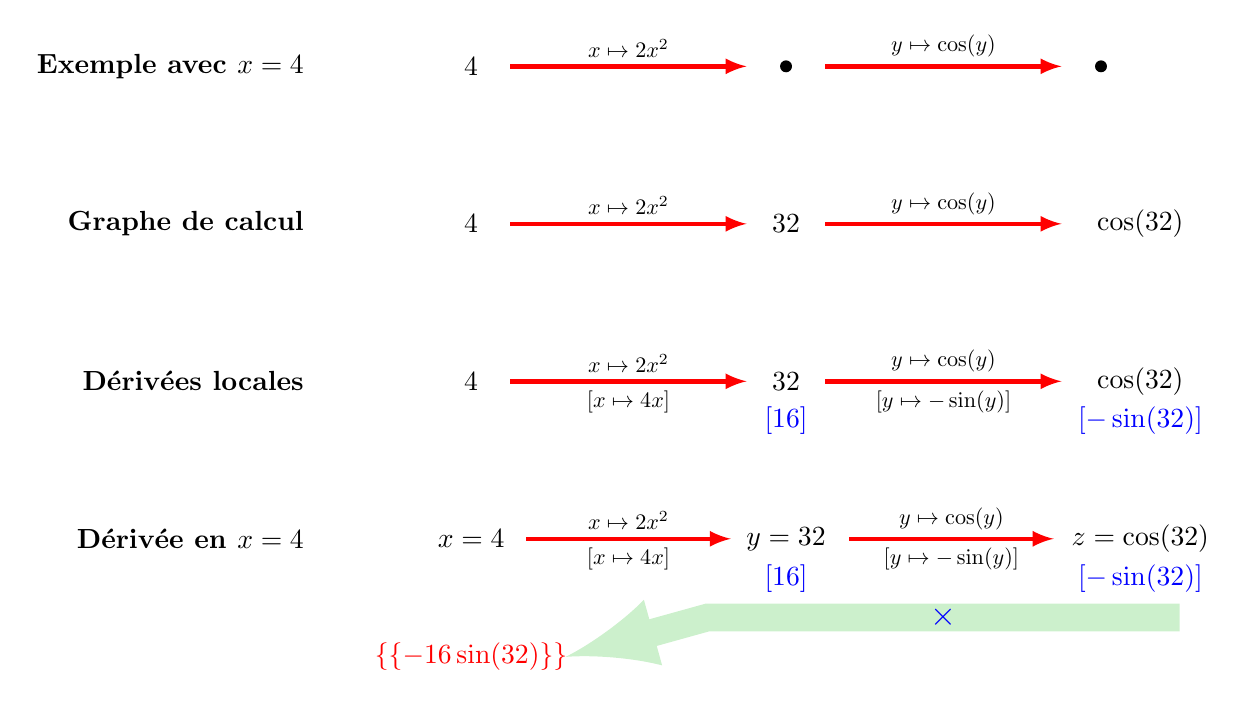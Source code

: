 \begin{tikzpicture}
 \node at (0,0) {$4$};
%\fill (0,0) circle (0.5ex);
\fill (4,0) circle (0.5ex);
\fill (8,0) circle (0.5ex);
 \draw[->,>=latex,ultra thick,red] (0.5,0) -- ++(3,0) node[midway,above,black,scale=0.8]{$x \mapsto 2x^2$} ;
 \draw[->,>=latex,ultra thick,red] (4.5,0) -- ++(3,0) node[midway,above,black,scale=0.8]{$y \mapsto \cos(y)$} ;
\node at (-2,0)[left] {\bf Exemple avec $x=4$};

\begin{scope}[yshift=-2cm]
 \node at (0,0) {$4$};
 \node at (4,0) {$32$};
 \node at (8.5,0) {$\cos(32)$};
 \draw[->,>=latex,ultra thick,red] (0.5,0) -- ++(3,0) node[midway,above,black,scale=0.8]{$x \mapsto 2x^2$} ;
 \draw[->,>=latex,ultra thick,red] (4.5,0) -- ++(3,0) node[midway,above,black,scale=0.8]{$y \mapsto \cos(y)$} ;
\node at (-2,0)[left] {\bf Graphe de calcul};
\end{scope}

\begin{scope}[yshift=-4cm]
 \node at (0,0) {$4$};
 \node at (4,0) {$32$};
\node[blue] at (4,-0.5) {$[16]$};
\node at (8.5,0) {$\cos(32)$};
\node[blue] at (8.5,-0.5) {$[-\sin(32)]$};
 \draw[->,>=latex,ultra thick,red] (0.5,0) -- ++(3,0) node[midway,above,black,scale=0.8]{$x \mapsto 2x^2$} 
node[midway,below,black,scale=0.8]{$[x \mapsto 4x]$};
 \draw[->,>=latex,ultra thick,red] (4.5,0) -- ++(3,0) node[midway,above,black,scale=0.8]{$y \mapsto \cos(y)$} 
node[midway,below,black,scale=0.8]{$[y \mapsto -\sin(y)]$};
\node at (-2,0)[left] {\bf D\'eriv\'ees locales};
\end{scope}

\begin{scope}[yshift=-6cm]
 \node at (0,0) {$x=4$};
 \node at (4,0) {$y=32$};
\node[blue] at (4,-0.5) {$[16]$};
\node at (8.5,0) {$z=\cos(32)$};
\node[blue] at (8.5,-0.5) {$[-\sin(32)]$};
 \draw[->,>=latex,ultra thick,red] (0.7,0) -- ++(2.6,0) node[midway,above,black,scale=0.8]{$x \mapsto 2x^2$} 
node[midway,below,black,scale=0.8]{$[x \mapsto 4x]$};
 \draw[->,>=latex,ultra thick,red] (4.8,0) -- ++(2.6,0) node[midway,above,black,scale=0.8]{$y \mapsto \cos(y)$} 
node[midway,below,black,scale=0.8]{$[y \mapsto -\sin(y)]$};

 \node[red] at (0,-1.5) {$\{\{-16\sin(32)\}\}$};
\node at (-2,0)[left] {\bf D\'eriv\'ee en $x=4$};

\draw[->,>=latex,ultra thick,green!70!black!20,line width=10pt] (9,-1) to node[midway,blue,scale=1.2]{$\times$} ++(-6,0) to ++(-1.8,-0.5) ;
\end{scope}


\end{tikzpicture}